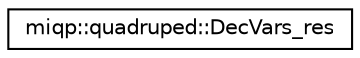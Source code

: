 digraph "Graphical Class Hierarchy"
{
 // LATEX_PDF_SIZE
  edge [fontname="Helvetica",fontsize="10",labelfontname="Helvetica",labelfontsize="10"];
  node [fontname="Helvetica",fontsize="10",shape=record];
  rankdir="LR";
  Node0 [label="miqp::quadruped::DecVars_res",height=0.2,width=0.4,color="black", fillcolor="white", style="filled",URL="$structmiqp_1_1quadruped_1_1DecVars__res.html",tooltip=" "];
}
